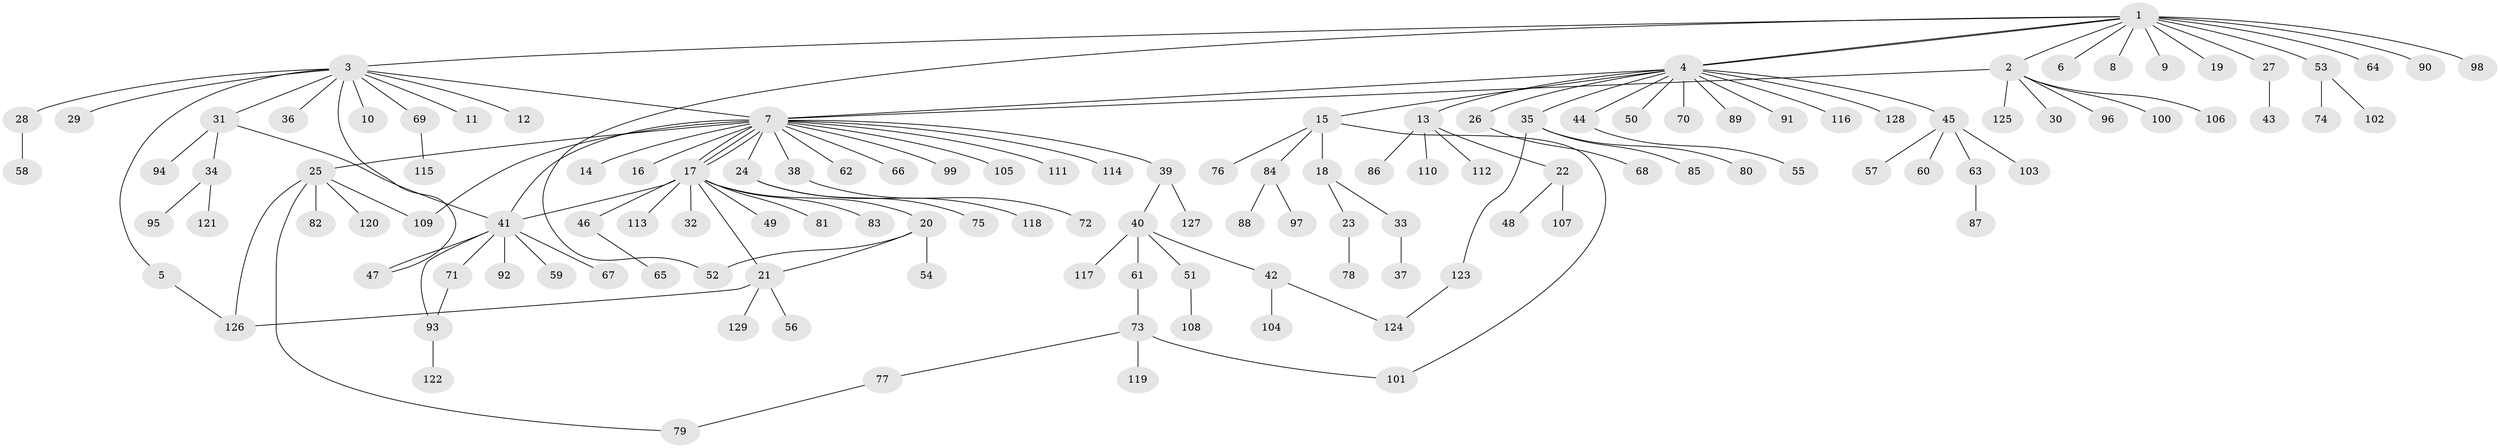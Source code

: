 // coarse degree distribution, {13: 0.009900990099009901, 6: 0.039603960396039604, 11: 0.019801980198019802, 14: 0.009900990099009901, 2: 0.10891089108910891, 1: 0.7029702970297029, 23: 0.009900990099009901, 4: 0.04950495049504951, 3: 0.0297029702970297, 5: 0.009900990099009901, 7: 0.009900990099009901}
// Generated by graph-tools (version 1.1) at 2025/51/02/27/25 19:51:55]
// undirected, 129 vertices, 145 edges
graph export_dot {
graph [start="1"]
  node [color=gray90,style=filled];
  1;
  2;
  3;
  4;
  5;
  6;
  7;
  8;
  9;
  10;
  11;
  12;
  13;
  14;
  15;
  16;
  17;
  18;
  19;
  20;
  21;
  22;
  23;
  24;
  25;
  26;
  27;
  28;
  29;
  30;
  31;
  32;
  33;
  34;
  35;
  36;
  37;
  38;
  39;
  40;
  41;
  42;
  43;
  44;
  45;
  46;
  47;
  48;
  49;
  50;
  51;
  52;
  53;
  54;
  55;
  56;
  57;
  58;
  59;
  60;
  61;
  62;
  63;
  64;
  65;
  66;
  67;
  68;
  69;
  70;
  71;
  72;
  73;
  74;
  75;
  76;
  77;
  78;
  79;
  80;
  81;
  82;
  83;
  84;
  85;
  86;
  87;
  88;
  89;
  90;
  91;
  92;
  93;
  94;
  95;
  96;
  97;
  98;
  99;
  100;
  101;
  102;
  103;
  104;
  105;
  106;
  107;
  108;
  109;
  110;
  111;
  112;
  113;
  114;
  115;
  116;
  117;
  118;
  119;
  120;
  121;
  122;
  123;
  124;
  125;
  126;
  127;
  128;
  129;
  1 -- 2;
  1 -- 3;
  1 -- 4;
  1 -- 4;
  1 -- 6;
  1 -- 8;
  1 -- 9;
  1 -- 19;
  1 -- 27;
  1 -- 52;
  1 -- 53;
  1 -- 64;
  1 -- 90;
  1 -- 98;
  2 -- 7;
  2 -- 30;
  2 -- 96;
  2 -- 100;
  2 -- 106;
  2 -- 125;
  3 -- 5;
  3 -- 7;
  3 -- 10;
  3 -- 11;
  3 -- 12;
  3 -- 28;
  3 -- 29;
  3 -- 31;
  3 -- 36;
  3 -- 47;
  3 -- 69;
  4 -- 7;
  4 -- 13;
  4 -- 15;
  4 -- 26;
  4 -- 35;
  4 -- 44;
  4 -- 45;
  4 -- 50;
  4 -- 70;
  4 -- 89;
  4 -- 91;
  4 -- 116;
  4 -- 128;
  5 -- 126;
  7 -- 14;
  7 -- 16;
  7 -- 17;
  7 -- 17;
  7 -- 17;
  7 -- 24;
  7 -- 25;
  7 -- 38;
  7 -- 39;
  7 -- 41;
  7 -- 62;
  7 -- 66;
  7 -- 99;
  7 -- 105;
  7 -- 109;
  7 -- 111;
  7 -- 114;
  13 -- 22;
  13 -- 86;
  13 -- 110;
  13 -- 112;
  15 -- 18;
  15 -- 76;
  15 -- 84;
  15 -- 101;
  17 -- 20;
  17 -- 21;
  17 -- 32;
  17 -- 41;
  17 -- 46;
  17 -- 49;
  17 -- 81;
  17 -- 83;
  17 -- 113;
  18 -- 23;
  18 -- 33;
  20 -- 21;
  20 -- 52;
  20 -- 54;
  21 -- 56;
  21 -- 126;
  21 -- 129;
  22 -- 48;
  22 -- 107;
  23 -- 78;
  24 -- 75;
  24 -- 118;
  25 -- 79;
  25 -- 82;
  25 -- 109;
  25 -- 120;
  25 -- 126;
  26 -- 68;
  27 -- 43;
  28 -- 58;
  31 -- 34;
  31 -- 41;
  31 -- 94;
  33 -- 37;
  34 -- 95;
  34 -- 121;
  35 -- 80;
  35 -- 85;
  35 -- 123;
  38 -- 72;
  39 -- 40;
  39 -- 127;
  40 -- 42;
  40 -- 51;
  40 -- 61;
  40 -- 117;
  41 -- 47;
  41 -- 59;
  41 -- 67;
  41 -- 71;
  41 -- 92;
  41 -- 93;
  42 -- 104;
  42 -- 124;
  44 -- 55;
  45 -- 57;
  45 -- 60;
  45 -- 63;
  45 -- 103;
  46 -- 65;
  51 -- 108;
  53 -- 74;
  53 -- 102;
  61 -- 73;
  63 -- 87;
  69 -- 115;
  71 -- 93;
  73 -- 77;
  73 -- 101;
  73 -- 119;
  77 -- 79;
  84 -- 88;
  84 -- 97;
  93 -- 122;
  123 -- 124;
}
